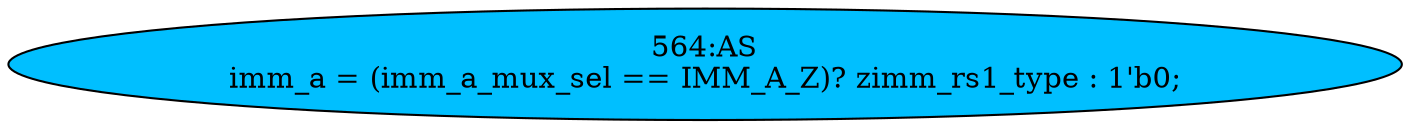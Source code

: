 strict digraph "" {
	node [label="\N"];
	"564:AS"	 [ast="<pyverilog.vparser.ast.Assign object at 0x7f2170023890>",
		def_var="['imm_a']",
		fillcolor=deepskyblue,
		label="564:AS
imm_a = (imm_a_mux_sel == IMM_A_Z)? zimm_rs1_type : 1'b0;",
		statements="[]",
		style=filled,
		typ=Assign,
		use_var="['imm_a_mux_sel', 'IMM_A_Z', 'zimm_rs1_type']"];
}
